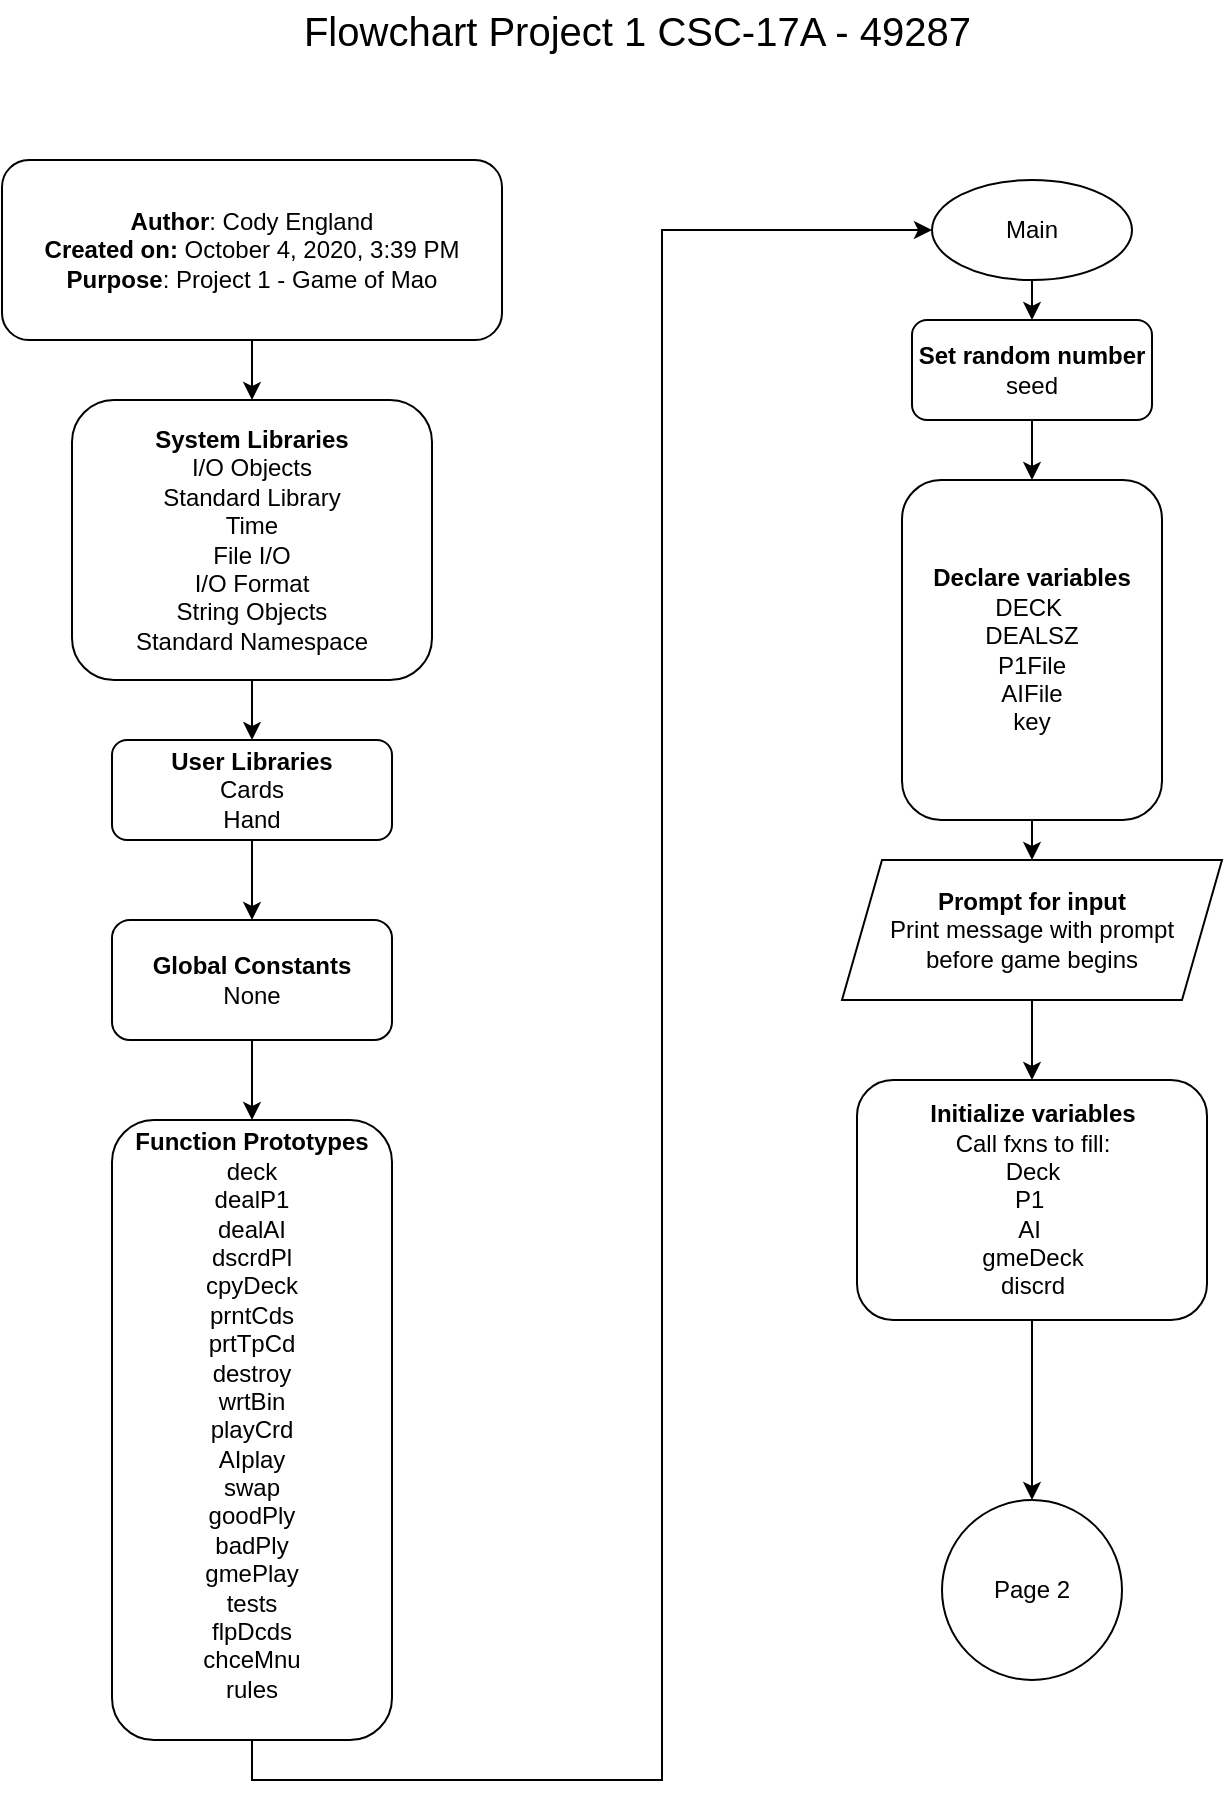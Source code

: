 <mxfile version="13.8.0" type="github" pages="5">
  <diagram id="ffbXZ4wnuJI3q2rgxXzF" name="Page-1">
    <mxGraphModel dx="678" dy="440" grid="1" gridSize="10" guides="1" tooltips="1" connect="1" arrows="1" fold="1" page="1" pageScale="1" pageWidth="850" pageHeight="1100" math="0" shadow="0">
      <root>
        <mxCell id="0" />
        <mxCell id="1" parent="0" />
        <mxCell id="56CXmzv046CkijngVkqz-1" style="edgeStyle=orthogonalEdgeStyle;rounded=0;orthogonalLoop=1;jettySize=auto;html=1;exitX=0.5;exitY=1;exitDx=0;exitDy=0;fontSize=20;" edge="1" parent="1" source="56CXmzv046CkijngVkqz-2" target="56CXmzv046CkijngVkqz-7">
          <mxGeometry relative="1" as="geometry" />
        </mxCell>
        <mxCell id="56CXmzv046CkijngVkqz-2" value="&lt;b&gt;System Libraries&lt;/b&gt;&lt;br&gt;I/O Objects&lt;br&gt;Standard Library&lt;br&gt;Time&lt;br&gt;File I/O&lt;br&gt;I/O Format&lt;br&gt;String Objects&lt;br&gt;Standard Namespace" style="rounded=1;whiteSpace=wrap;html=1;" vertex="1" parent="1">
          <mxGeometry x="110" y="200" width="180" height="140" as="geometry" />
        </mxCell>
        <mxCell id="56CXmzv046CkijngVkqz-3" style="edgeStyle=orthogonalEdgeStyle;rounded=0;orthogonalLoop=1;jettySize=auto;html=1;exitX=0.5;exitY=1;exitDx=0;exitDy=0;fontSize=20;" edge="1" parent="1" source="56CXmzv046CkijngVkqz-4" target="56CXmzv046CkijngVkqz-2">
          <mxGeometry relative="1" as="geometry" />
        </mxCell>
        <mxCell id="56CXmzv046CkijngVkqz-4" value="&lt;div&gt;&lt;b&gt;Author&lt;/b&gt;: Cody England&lt;/div&gt;&lt;div&gt;&lt;b&gt;Created on:&amp;nbsp;&lt;/b&gt;October 4, 2020, 3:39 PM&lt;/div&gt;&lt;div&gt;&lt;b&gt;Purpose&lt;/b&gt;: Project 1 - Game of Mao&lt;br&gt;&lt;/div&gt;" style="rounded=1;whiteSpace=wrap;html=1;align=center;" vertex="1" parent="1">
          <mxGeometry x="75" y="80" width="250" height="90" as="geometry" />
        </mxCell>
        <mxCell id="56CXmzv046CkijngVkqz-5" value="Flowchart Project 1 CSC-17A - 49287&lt;font style=&quot;font-size: 20px&quot;&gt;&amp;nbsp;&lt;/font&gt;" style="text;html=1;align=center;verticalAlign=middle;resizable=0;points=[];autosize=1;strokeWidth=1;fontSize=20;" vertex="1" parent="1">
          <mxGeometry x="220" width="350" height="30" as="geometry" />
        </mxCell>
        <mxCell id="56CXmzv046CkijngVkqz-6" style="edgeStyle=orthogonalEdgeStyle;rounded=0;orthogonalLoop=1;jettySize=auto;html=1;exitX=0.5;exitY=1;exitDx=0;exitDy=0;fontSize=20;" edge="1" parent="1" source="56CXmzv046CkijngVkqz-7" target="56CXmzv046CkijngVkqz-9">
          <mxGeometry relative="1" as="geometry" />
        </mxCell>
        <mxCell id="56CXmzv046CkijngVkqz-7" value="&lt;b&gt;User Libraries&lt;/b&gt;&lt;br&gt;Cards&lt;br&gt;Hand" style="rounded=1;whiteSpace=wrap;html=1;" vertex="1" parent="1">
          <mxGeometry x="130" y="370" width="140" height="50" as="geometry" />
        </mxCell>
        <mxCell id="56CXmzv046CkijngVkqz-8" style="edgeStyle=orthogonalEdgeStyle;rounded=0;orthogonalLoop=1;jettySize=auto;html=1;exitX=0.5;exitY=1;exitDx=0;exitDy=0;entryX=0.5;entryY=0;entryDx=0;entryDy=0;fontSize=20;" edge="1" parent="1" source="56CXmzv046CkijngVkqz-9" target="56CXmzv046CkijngVkqz-11">
          <mxGeometry relative="1" as="geometry" />
        </mxCell>
        <mxCell id="56CXmzv046CkijngVkqz-9" value="&lt;b&gt;Global Constants&lt;/b&gt;&lt;br&gt;None" style="rounded=1;whiteSpace=wrap;html=1;" vertex="1" parent="1">
          <mxGeometry x="130" y="460" width="140" height="60" as="geometry" />
        </mxCell>
        <mxCell id="56CXmzv046CkijngVkqz-10" style="edgeStyle=orthogonalEdgeStyle;rounded=0;orthogonalLoop=1;jettySize=auto;html=1;exitX=0.5;exitY=1;exitDx=0;exitDy=0;entryX=0;entryY=0.5;entryDx=0;entryDy=0;fontSize=12;" edge="1" parent="1" source="56CXmzv046CkijngVkqz-11" target="56CXmzv046CkijngVkqz-15">
          <mxGeometry relative="1" as="geometry" />
        </mxCell>
        <mxCell id="56CXmzv046CkijngVkqz-11" value="&lt;b&gt;Function Prototypes&lt;/b&gt;&lt;br&gt;&lt;div&gt;deck&lt;/div&gt;&lt;div&gt;&lt;span&gt;dealP1&lt;/span&gt;&lt;/div&gt;&lt;div&gt;&lt;span&gt;dealAI&lt;/span&gt;&lt;/div&gt;&lt;div&gt;dscrdPl&lt;/div&gt;&lt;div&gt;&lt;span&gt;cpyDeck&lt;/span&gt;&lt;/div&gt;&lt;div&gt;&lt;span&gt;prntCds&lt;br&gt;&lt;/span&gt;&lt;/div&gt;&lt;div&gt;&lt;span&gt;prtTpCd&lt;br&gt;&lt;/span&gt;&lt;/div&gt;&lt;div&gt;&lt;span&gt;destroy&lt;/span&gt;&lt;/div&gt;&lt;div&gt;wrtBin&lt;/div&gt;&lt;div&gt;playCrd&lt;/div&gt;&lt;div&gt;AIplay&lt;/div&gt;&lt;div&gt;swap&lt;/div&gt;&lt;div&gt;goodPly&lt;/div&gt;&lt;div&gt;badPly&lt;/div&gt;&lt;div&gt;gmePlay&lt;/div&gt;&lt;div&gt;tests&lt;/div&gt;&lt;div&gt;flpDcds&lt;/div&gt;&lt;div&gt;chceMnu&lt;/div&gt;&lt;div&gt;rules&lt;/div&gt;&lt;div&gt;&lt;br&gt;&lt;/div&gt;" style="rounded=1;whiteSpace=wrap;html=1;" vertex="1" parent="1">
          <mxGeometry x="130" y="560" width="140" height="310" as="geometry" />
        </mxCell>
        <mxCell id="56CXmzv046CkijngVkqz-12" style="edgeStyle=orthogonalEdgeStyle;rounded=0;orthogonalLoop=1;jettySize=auto;html=1;exitX=0.5;exitY=1;exitDx=0;exitDy=0;fontSize=20;" edge="1" parent="1" source="56CXmzv046CkijngVkqz-4" target="56CXmzv046CkijngVkqz-4">
          <mxGeometry relative="1" as="geometry" />
        </mxCell>
        <mxCell id="56CXmzv046CkijngVkqz-13" style="edgeStyle=orthogonalEdgeStyle;rounded=0;orthogonalLoop=1;jettySize=auto;html=1;exitX=0.5;exitY=1;exitDx=0;exitDy=0;fontSize=20;" edge="1" parent="1" source="56CXmzv046CkijngVkqz-4" target="56CXmzv046CkijngVkqz-4">
          <mxGeometry relative="1" as="geometry" />
        </mxCell>
        <mxCell id="56CXmzv046CkijngVkqz-14" style="edgeStyle=orthogonalEdgeStyle;rounded=0;orthogonalLoop=1;jettySize=auto;html=1;exitX=0.5;exitY=1;exitDx=0;exitDy=0;entryX=0.5;entryY=0;entryDx=0;entryDy=0;fontSize=12;" edge="1" parent="1" source="56CXmzv046CkijngVkqz-15" target="56CXmzv046CkijngVkqz-19">
          <mxGeometry relative="1" as="geometry" />
        </mxCell>
        <mxCell id="56CXmzv046CkijngVkqz-15" value="Main" style="ellipse;whiteSpace=wrap;html=1;strokeWidth=1;fontSize=12;" vertex="1" parent="1">
          <mxGeometry x="540" y="90" width="100" height="50" as="geometry" />
        </mxCell>
        <mxCell id="56CXmzv046CkijngVkqz-25" style="edgeStyle=orthogonalEdgeStyle;rounded=0;orthogonalLoop=1;jettySize=auto;html=1;exitX=0.5;exitY=1;exitDx=0;exitDy=0;entryX=0.5;entryY=0;entryDx=0;entryDy=0;" edge="1" parent="1" source="56CXmzv046CkijngVkqz-17" target="56CXmzv046CkijngVkqz-24">
          <mxGeometry relative="1" as="geometry" />
        </mxCell>
        <mxCell id="56CXmzv046CkijngVkqz-17" value="&lt;b&gt;Declare variables&lt;/b&gt;&lt;br&gt;DECK&amp;nbsp;&lt;br&gt;DEALSZ&lt;br&gt;P1File&lt;br&gt;AIFile&lt;br&gt;key" style="rounded=1;whiteSpace=wrap;html=1;strokeWidth=1;fontSize=12;" vertex="1" parent="1">
          <mxGeometry x="525" y="240" width="130" height="170" as="geometry" />
        </mxCell>
        <mxCell id="56CXmzv046CkijngVkqz-18" style="edgeStyle=orthogonalEdgeStyle;rounded=0;orthogonalLoop=1;jettySize=auto;html=1;exitX=0.5;exitY=1;exitDx=0;exitDy=0;fontSize=12;" edge="1" parent="1" source="56CXmzv046CkijngVkqz-19" target="56CXmzv046CkijngVkqz-17">
          <mxGeometry relative="1" as="geometry" />
        </mxCell>
        <mxCell id="56CXmzv046CkijngVkqz-19" value="&lt;b&gt;Set random number&lt;/b&gt; seed" style="rounded=1;whiteSpace=wrap;html=1;strokeWidth=1;fontSize=12;" vertex="1" parent="1">
          <mxGeometry x="530" y="160" width="120" height="50" as="geometry" />
        </mxCell>
        <mxCell id="56CXmzv046CkijngVkqz-20" style="edgeStyle=orthogonalEdgeStyle;rounded=0;orthogonalLoop=1;jettySize=auto;html=1;exitX=0.5;exitY=1;exitDx=0;exitDy=0;fontSize=12;" edge="1" parent="1" source="56CXmzv046CkijngVkqz-21" target="56CXmzv046CkijngVkqz-22">
          <mxGeometry relative="1" as="geometry" />
        </mxCell>
        <mxCell id="56CXmzv046CkijngVkqz-21" value="&lt;b&gt;Initialize variables&lt;/b&gt;&lt;br&gt;Call fxns to fill:&lt;br&gt;Deck&lt;br&gt;P1&amp;nbsp;&lt;br&gt;AI&amp;nbsp;&lt;br&gt;gmeDeck&lt;br&gt;discrd" style="rounded=1;whiteSpace=wrap;html=1;strokeWidth=1;fontSize=12;" vertex="1" parent="1">
          <mxGeometry x="502.5" y="540" width="175" height="120" as="geometry" />
        </mxCell>
        <mxCell id="56CXmzv046CkijngVkqz-22" value="Page 2" style="ellipse;whiteSpace=wrap;html=1;aspect=fixed;strokeWidth=1;fontSize=12;" vertex="1" parent="1">
          <mxGeometry x="545" y="750" width="90" height="90" as="geometry" />
        </mxCell>
        <mxCell id="56CXmzv046CkijngVkqz-23" style="edgeStyle=orthogonalEdgeStyle;rounded=0;orthogonalLoop=1;jettySize=auto;html=1;exitX=0.5;exitY=1;exitDx=0;exitDy=0;fontSize=12;" edge="1" parent="1" source="56CXmzv046CkijngVkqz-21" target="56CXmzv046CkijngVkqz-21">
          <mxGeometry relative="1" as="geometry" />
        </mxCell>
        <mxCell id="56CXmzv046CkijngVkqz-26" style="edgeStyle=orthogonalEdgeStyle;rounded=0;orthogonalLoop=1;jettySize=auto;html=1;exitX=0.5;exitY=1;exitDx=0;exitDy=0;" edge="1" parent="1" source="56CXmzv046CkijngVkqz-24" target="56CXmzv046CkijngVkqz-21">
          <mxGeometry relative="1" as="geometry" />
        </mxCell>
        <mxCell id="56CXmzv046CkijngVkqz-24" value="&lt;b&gt;Prompt for input&lt;br&gt;&lt;/b&gt;Print message with prompt&lt;br&gt;before game begins" style="shape=parallelogram;perimeter=parallelogramPerimeter;whiteSpace=wrap;html=1;fixedSize=1;" vertex="1" parent="1">
          <mxGeometry x="495" y="430" width="190" height="70" as="geometry" />
        </mxCell>
      </root>
    </mxGraphModel>
  </diagram>
  <diagram id="4Ow12UhJANoEfWWdzjD6" name="Page-2">
    <mxGraphModel dx="678" dy="440" grid="1" gridSize="10" guides="1" tooltips="1" connect="1" arrows="1" fold="1" page="1" pageScale="1" pageWidth="850" pageHeight="1100" math="0" shadow="0">
      <root>
        <mxCell id="SWj5SfuXXfWe2xICKW8K-0" />
        <mxCell id="SWj5SfuXXfWe2xICKW8K-1" parent="SWj5SfuXXfWe2xICKW8K-0" />
        <mxCell id="5_GoOAFpWCA7jNcyYkHD-0" value="Page 2" style="ellipse;whiteSpace=wrap;html=1;aspect=fixed;" vertex="1" parent="SWj5SfuXXfWe2xICKW8K-1">
          <mxGeometry x="80" y="50" width="80" height="80" as="geometry" />
        </mxCell>
        <mxCell id="5_GoOAFpWCA7jNcyYkHD-1" value="" style="shape=process;whiteSpace=wrap;html=1;backgroundOutline=1;" vertex="1" parent="SWj5SfuXXfWe2xICKW8K-1">
          <mxGeometry x="170" y="150" width="120" height="60" as="geometry" />
        </mxCell>
        <mxCell id="5_GoOAFpWCA7jNcyYkHD-2" value="" style="shape=process;whiteSpace=wrap;html=1;backgroundOutline=1;" vertex="1" parent="SWj5SfuXXfWe2xICKW8K-1">
          <mxGeometry x="120" y="210" width="120" height="60" as="geometry" />
        </mxCell>
        <mxCell id="5_GoOAFpWCA7jNcyYkHD-3" value="" style="shape=process;whiteSpace=wrap;html=1;backgroundOutline=1;" vertex="1" parent="SWj5SfuXXfWe2xICKW8K-1">
          <mxGeometry x="110" y="270" width="120" height="60" as="geometry" />
        </mxCell>
        <mxCell id="5_GoOAFpWCA7jNcyYkHD-4" value="" style="shape=process;whiteSpace=wrap;html=1;backgroundOutline=1;" vertex="1" parent="SWj5SfuXXfWe2xICKW8K-1">
          <mxGeometry x="290" y="200" width="120" height="60" as="geometry" />
        </mxCell>
      </root>
    </mxGraphModel>
  </diagram>
  <diagram id="corbkfHMB5cH2h39fPPn" name="Page-3">
    <mxGraphModel dx="2616" dy="1760" grid="1" gridSize="10" guides="1" tooltips="1" connect="1" arrows="1" fold="1" page="1" pageScale="1" pageWidth="850" pageHeight="1100" math="0" shadow="0">
      <root>
        <mxCell id="y3l_dK73NYdw0EHSkVdm-0" />
        <mxCell id="y3l_dK73NYdw0EHSkVdm-1" parent="y3l_dK73NYdw0EHSkVdm-0" />
        <mxCell id="blMUtxKMp3MNSb4-f6WL-32" style="edgeStyle=orthogonalEdgeStyle;rounded=0;orthogonalLoop=1;jettySize=auto;html=1;exitX=0.5;exitY=1;exitDx=0;exitDy=0;" edge="1" parent="y3l_dK73NYdw0EHSkVdm-1" source="y3l_dK73NYdw0EHSkVdm-2" target="blMUtxKMp3MNSb4-f6WL-4">
          <mxGeometry relative="1" as="geometry" />
        </mxCell>
        <mxCell id="y3l_dK73NYdw0EHSkVdm-2" value="gmePlay" style="ellipse;whiteSpace=wrap;html=1;" vertex="1" parent="y3l_dK73NYdw0EHSkVdm-1">
          <mxGeometry x="80" y="60" width="100" height="60" as="geometry" />
        </mxCell>
        <mxCell id="blMUtxKMp3MNSb4-f6WL-2" value="Do While Loop for gmePlay Function" style="text;html=1;align=center;verticalAlign=middle;resizable=0;points=[];autosize=1;fontSize=20;" vertex="1" parent="y3l_dK73NYdw0EHSkVdm-1">
          <mxGeometry x="255" y="30" width="340" height="30" as="geometry" />
        </mxCell>
        <mxCell id="blMUtxKMp3MNSb4-f6WL-4" value="&lt;b style=&quot;font-size: 12px&quot;&gt;Declare Variables Outside Loop&lt;/b&gt;&lt;br style=&quot;font-size: 12px&quot;&gt;turn&lt;br&gt;testVal" style="rounded=1;whiteSpace=wrap;html=1;strokeWidth=1;fontSize=12;align=center;" vertex="1" parent="y3l_dK73NYdw0EHSkVdm-1">
          <mxGeometry x="85" y="140" width="90" height="90" as="geometry" />
        </mxCell>
        <mxCell id="blMUtxKMp3MNSb4-f6WL-5" style="edgeStyle=orthogonalEdgeStyle;rounded=0;orthogonalLoop=1;jettySize=auto;html=1;exitX=0.5;exitY=1;exitDx=0;exitDy=0;fontSize=12;" edge="1" parent="y3l_dK73NYdw0EHSkVdm-1">
          <mxGeometry relative="1" as="geometry">
            <mxPoint x="130" y="420" as="sourcePoint" />
            <mxPoint x="130" y="450" as="targetPoint" />
          </mxGeometry>
        </mxCell>
        <mxCell id="blMUtxKMp3MNSb4-f6WL-7" value="do-while loop" style="text;html=1;align=center;verticalAlign=middle;resizable=0;points=[];autosize=1;fontSize=12;" vertex="1" parent="y3l_dK73NYdw0EHSkVdm-1">
          <mxGeometry x="175" y="310" width="90" height="20" as="geometry" />
        </mxCell>
        <mxCell id="blMUtxKMp3MNSb4-f6WL-25" style="edgeStyle=orthogonalEdgeStyle;rounded=0;orthogonalLoop=1;jettySize=auto;html=1;exitX=1;exitY=0.5;exitDx=0;exitDy=0;fontSize=12;entryX=0.5;entryY=0;entryDx=0;entryDy=0;" edge="1" parent="y3l_dK73NYdw0EHSkVdm-1" source="blMUtxKMp3MNSb4-f6WL-27" target="blMUtxKMp3MNSb4-f6WL-35">
          <mxGeometry relative="1" as="geometry">
            <mxPoint x="130" y="350" as="targetPoint" />
          </mxGeometry>
        </mxCell>
        <mxCell id="blMUtxKMp3MNSb4-f6WL-26" style="edgeStyle=orthogonalEdgeStyle;rounded=0;orthogonalLoop=1;jettySize=auto;html=1;exitX=0.5;exitY=1;exitDx=0;exitDy=0;entryX=0.5;entryY=0;entryDx=0;entryDy=0;fontSize=12;" edge="1" parent="y3l_dK73NYdw0EHSkVdm-1" source="blMUtxKMp3MNSb4-f6WL-27">
          <mxGeometry relative="1" as="geometry">
            <mxPoint x="670" y="622.5" as="targetPoint" />
          </mxGeometry>
        </mxCell>
        <mxCell id="blMUtxKMp3MNSb4-f6WL-27" value="Both hands &lt;br&gt;still have cards" style="rhombus;whiteSpace=wrap;html=1;strokeWidth=1;fontSize=12;align=center;" vertex="1" parent="y3l_dK73NYdw0EHSkVdm-1">
          <mxGeometry x="610" y="470" width="120" height="120" as="geometry" />
        </mxCell>
        <mxCell id="blMUtxKMp3MNSb4-f6WL-28" value="True" style="text;html=1;align=center;verticalAlign=middle;resizable=0;points=[];autosize=1;fontSize=12;" vertex="1" parent="y3l_dK73NYdw0EHSkVdm-1">
          <mxGeometry x="750" y="470" width="40" height="20" as="geometry" />
        </mxCell>
        <mxCell id="blMUtxKMp3MNSb4-f6WL-30" value="False" style="text;html=1;align=center;verticalAlign=middle;resizable=0;points=[];autosize=1;fontSize=12;" vertex="1" parent="y3l_dK73NYdw0EHSkVdm-1">
          <mxGeometry x="665" y="590" width="50" height="20" as="geometry" />
        </mxCell>
        <mxCell id="blMUtxKMp3MNSb4-f6WL-34" style="edgeStyle=orthogonalEdgeStyle;rounded=0;orthogonalLoop=1;jettySize=auto;html=1;exitX=0.5;exitY=1;exitDx=0;exitDy=0;" edge="1" parent="y3l_dK73NYdw0EHSkVdm-1" source="blMUtxKMp3MNSb4-f6WL-33" target="blMUtxKMp3MNSb4-f6WL-35">
          <mxGeometry relative="1" as="geometry">
            <mxPoint x="130" y="350" as="targetPoint" />
          </mxGeometry>
        </mxCell>
        <mxCell id="blMUtxKMp3MNSb4-f6WL-33" value="&lt;b&gt;Print Initial Hand&lt;br&gt;&lt;/b&gt;prntCds" style="shape=process;whiteSpace=wrap;html=1;backgroundOutline=1;" vertex="1" parent="y3l_dK73NYdw0EHSkVdm-1">
          <mxGeometry x="70" y="250" width="120" height="50" as="geometry" />
        </mxCell>
        <mxCell id="blMUtxKMp3MNSb4-f6WL-35" value="&lt;b&gt;Player 1&#39;s turn&lt;/b&gt;&lt;br&gt;testVal = playCrd" style="shape=process;whiteSpace=wrap;html=1;backgroundOutline=1;" vertex="1" parent="y3l_dK73NYdw0EHSkVdm-1">
          <mxGeometry x="70" y="360" width="120" height="60" as="geometry" />
        </mxCell>
        <mxCell id="blMUtxKMp3MNSb4-f6WL-40" style="edgeStyle=orthogonalEdgeStyle;rounded=0;orthogonalLoop=1;jettySize=auto;html=1;exitX=0.5;exitY=1;exitDx=0;exitDy=0;entryX=0.5;entryY=0;entryDx=0;entryDy=0;" edge="1" parent="y3l_dK73NYdw0EHSkVdm-1" source="blMUtxKMp3MNSb4-f6WL-36" target="blMUtxKMp3MNSb4-f6WL-38">
          <mxGeometry relative="1" as="geometry" />
        </mxCell>
        <mxCell id="blMUtxKMp3MNSb4-f6WL-36" value="&lt;b&gt;Test Card Played&lt;/b&gt;&lt;br&gt;tests" style="shape=process;whiteSpace=wrap;html=1;backgroundOutline=1;" vertex="1" parent="y3l_dK73NYdw0EHSkVdm-1">
          <mxGeometry x="70" y="450" width="120" height="60" as="geometry" />
        </mxCell>
        <mxCell id="blMUtxKMp3MNSb4-f6WL-43" style="edgeStyle=orthogonalEdgeStyle;rounded=0;orthogonalLoop=1;jettySize=auto;html=1;exitX=0.5;exitY=1;exitDx=0;exitDy=0;" edge="1" parent="y3l_dK73NYdw0EHSkVdm-1" source="blMUtxKMp3MNSb4-f6WL-38" target="blMUtxKMp3MNSb4-f6WL-39">
          <mxGeometry relative="1" as="geometry" />
        </mxCell>
        <mxCell id="blMUtxKMp3MNSb4-f6WL-38" value="&lt;b&gt;AI&#39;s turn&lt;/b&gt;&lt;br&gt;testVal = playCrd" style="shape=process;whiteSpace=wrap;html=1;backgroundOutline=1;" vertex="1" parent="y3l_dK73NYdw0EHSkVdm-1">
          <mxGeometry x="70" y="550" width="120" height="60" as="geometry" />
        </mxCell>
        <mxCell id="blMUtxKMp3MNSb4-f6WL-44" style="edgeStyle=orthogonalEdgeStyle;rounded=0;orthogonalLoop=1;jettySize=auto;html=1;exitX=0.5;exitY=1;exitDx=0;exitDy=0;entryX=0.5;entryY=0;entryDx=0;entryDy=0;" edge="1" parent="y3l_dK73NYdw0EHSkVdm-1" source="blMUtxKMp3MNSb4-f6WL-39" target="blMUtxKMp3MNSb4-f6WL-42">
          <mxGeometry relative="1" as="geometry" />
        </mxCell>
        <mxCell id="blMUtxKMp3MNSb4-f6WL-39" value="&lt;b&gt;Test Card Played&lt;/b&gt;&lt;br&gt;tests" style="shape=process;whiteSpace=wrap;html=1;backgroundOutline=1;" vertex="1" parent="y3l_dK73NYdw0EHSkVdm-1">
          <mxGeometry x="70" y="642.5" width="120" height="60" as="geometry" />
        </mxCell>
        <mxCell id="blMUtxKMp3MNSb4-f6WL-45" style="edgeStyle=orthogonalEdgeStyle;rounded=0;orthogonalLoop=1;jettySize=auto;html=1;exitX=0.5;exitY=1;exitDx=0;exitDy=0;" edge="1" parent="y3l_dK73NYdw0EHSkVdm-1" source="blMUtxKMp3MNSb4-f6WL-42" target="blMUtxKMp3MNSb4-f6WL-27">
          <mxGeometry relative="1" as="geometry" />
        </mxCell>
        <mxCell id="blMUtxKMp3MNSb4-f6WL-42" value="&lt;b&gt;Print Hand After Turn&lt;/b&gt;&lt;br&gt;prntCds" style="shape=process;whiteSpace=wrap;html=1;backgroundOutline=1;" vertex="1" parent="y3l_dK73NYdw0EHSkVdm-1">
          <mxGeometry x="330" y="550" width="120" height="60" as="geometry" />
        </mxCell>
        <mxCell id="blMUtxKMp3MNSb4-f6WL-51" style="edgeStyle=orthogonalEdgeStyle;rounded=0;orthogonalLoop=1;jettySize=auto;html=1;exitX=0.5;exitY=1;exitDx=0;exitDy=0;" edge="1" parent="y3l_dK73NYdw0EHSkVdm-1" source="blMUtxKMp3MNSb4-f6WL-47" target="blMUtxKMp3MNSb4-f6WL-48">
          <mxGeometry relative="1" as="geometry" />
        </mxCell>
        <mxCell id="blMUtxKMp3MNSb4-f6WL-47" value="&lt;b&gt;Destroy&lt;/b&gt;&lt;br&gt;P1" style="shape=process;whiteSpace=wrap;html=1;backgroundOutline=1;" vertex="1" parent="y3l_dK73NYdw0EHSkVdm-1">
          <mxGeometry x="610" y="620" width="120" height="60" as="geometry" />
        </mxCell>
        <mxCell id="blMUtxKMp3MNSb4-f6WL-52" style="edgeStyle=orthogonalEdgeStyle;rounded=0;orthogonalLoop=1;jettySize=auto;html=1;exitX=0.5;exitY=1;exitDx=0;exitDy=0;" edge="1" parent="y3l_dK73NYdw0EHSkVdm-1" source="blMUtxKMp3MNSb4-f6WL-48" target="blMUtxKMp3MNSb4-f6WL-49">
          <mxGeometry relative="1" as="geometry" />
        </mxCell>
        <mxCell id="blMUtxKMp3MNSb4-f6WL-48" value="&lt;b&gt;Destroy&lt;/b&gt;&lt;br&gt;AI" style="shape=process;whiteSpace=wrap;html=1;backgroundOutline=1;" vertex="1" parent="y3l_dK73NYdw0EHSkVdm-1">
          <mxGeometry x="610" y="700" width="120" height="60" as="geometry" />
        </mxCell>
        <mxCell id="blMUtxKMp3MNSb4-f6WL-53" style="edgeStyle=orthogonalEdgeStyle;rounded=0;orthogonalLoop=1;jettySize=auto;html=1;exitX=0.5;exitY=1;exitDx=0;exitDy=0;entryX=0.5;entryY=0;entryDx=0;entryDy=0;" edge="1" parent="y3l_dK73NYdw0EHSkVdm-1" source="blMUtxKMp3MNSb4-f6WL-49" target="blMUtxKMp3MNSb4-f6WL-50">
          <mxGeometry relative="1" as="geometry" />
        </mxCell>
        <mxCell id="blMUtxKMp3MNSb4-f6WL-49" value="&lt;b&gt;Destroy&lt;br&gt;&lt;/b&gt;discrd" style="shape=process;whiteSpace=wrap;html=1;backgroundOutline=1;" vertex="1" parent="y3l_dK73NYdw0EHSkVdm-1">
          <mxGeometry x="610" y="780" width="120" height="60" as="geometry" />
        </mxCell>
        <mxCell id="blMUtxKMp3MNSb4-f6WL-55" style="edgeStyle=orthogonalEdgeStyle;rounded=0;orthogonalLoop=1;jettySize=auto;html=1;exitX=0.5;exitY=1;exitDx=0;exitDy=0;" edge="1" parent="y3l_dK73NYdw0EHSkVdm-1" source="blMUtxKMp3MNSb4-f6WL-50" target="blMUtxKMp3MNSb4-f6WL-54">
          <mxGeometry relative="1" as="geometry" />
        </mxCell>
        <mxCell id="blMUtxKMp3MNSb4-f6WL-50" value="&lt;b&gt;Destroy&lt;/b&gt;&lt;br&gt;gmeDeck" style="shape=process;whiteSpace=wrap;html=1;backgroundOutline=1;" vertex="1" parent="y3l_dK73NYdw0EHSkVdm-1">
          <mxGeometry x="610" y="860" width="120" height="60" as="geometry" />
        </mxCell>
        <mxCell id="blMUtxKMp3MNSb4-f6WL-54" value="Exit Program" style="ellipse;whiteSpace=wrap;html=1;" vertex="1" parent="y3l_dK73NYdw0EHSkVdm-1">
          <mxGeometry x="610" y="960" width="120" height="80" as="geometry" />
        </mxCell>
      </root>
    </mxGraphModel>
  </diagram>
  <diagram id="qAz4bpawmX3SWz2kIzzS" name="Page-4">
    <mxGraphModel dx="1308" dy="880" grid="1" gridSize="10" guides="1" tooltips="1" connect="1" arrows="1" fold="1" page="1" pageScale="1" pageWidth="850" pageHeight="1100" math="0" shadow="0">
      <root>
        <mxCell id="MlNKz8COm_eAfVaqQwXP-0" />
        <mxCell id="MlNKz8COm_eAfVaqQwXP-1" parent="MlNKz8COm_eAfVaqQwXP-0" />
        <mxCell id="MlNKz8COm_eAfVaqQwXP-2" value="playCrd Fxn" style="text;html=1;align=center;verticalAlign=middle;resizable=0;points=[];autosize=1;fontSize=22;" vertex="1" parent="MlNKz8COm_eAfVaqQwXP-1">
          <mxGeometry x="360" y="25" width="130" height="30" as="geometry" />
        </mxCell>
        <mxCell id="hQW2NRu6etcSaCDCZdZi-29" style="edgeStyle=orthogonalEdgeStyle;rounded=0;orthogonalLoop=1;jettySize=auto;html=1;exitX=0.5;exitY=1;exitDx=0;exitDy=0;fontSize=22;" edge="1" parent="MlNKz8COm_eAfVaqQwXP-1" source="MlNKz8COm_eAfVaqQwXP-4" target="hQW2NRu6etcSaCDCZdZi-1">
          <mxGeometry relative="1" as="geometry" />
        </mxCell>
        <mxCell id="MlNKz8COm_eAfVaqQwXP-4" value="playCrd" style="ellipse;whiteSpace=wrap;html=1;fontSize=22;" vertex="1" parent="MlNKz8COm_eAfVaqQwXP-1">
          <mxGeometry x="91.25" y="80" width="110" height="60" as="geometry" />
        </mxCell>
        <mxCell id="hQW2NRu6etcSaCDCZdZi-31" style="edgeStyle=orthogonalEdgeStyle;rounded=0;orthogonalLoop=1;jettySize=auto;html=1;exitX=0.5;exitY=1;exitDx=0;exitDy=0;fontSize=22;entryX=0.5;entryY=0;entryDx=0;entryDy=0;" edge="1" parent="MlNKz8COm_eAfVaqQwXP-1" source="hQW2NRu6etcSaCDCZdZi-1" target="hQW2NRu6etcSaCDCZdZi-32">
          <mxGeometry relative="1" as="geometry">
            <mxPoint x="150" y="400" as="targetPoint" />
          </mxGeometry>
        </mxCell>
        <mxCell id="hQW2NRu6etcSaCDCZdZi-1" value="&lt;b style=&quot;font-size: 12px&quot;&gt;Declare Variables Outside Loop&lt;/b&gt;&lt;br style=&quot;font-size: 12px&quot;&gt;play&lt;br&gt;valid&lt;br&gt;posn&lt;br&gt;goodCrd" style="rounded=1;whiteSpace=wrap;html=1;strokeWidth=1;fontSize=12;align=center;" vertex="1" parent="MlNKz8COm_eAfVaqQwXP-1">
          <mxGeometry x="101.25" y="190" width="90" height="120" as="geometry" />
        </mxCell>
        <mxCell id="hQW2NRu6etcSaCDCZdZi-3" value="do-while loop" style="text;html=1;align=center;verticalAlign=middle;resizable=0;points=[];autosize=1;fontSize=12;" vertex="1" parent="MlNKz8COm_eAfVaqQwXP-1">
          <mxGeometry x="195" y="340" width="90" height="20" as="geometry" />
        </mxCell>
        <mxCell id="hQW2NRu6etcSaCDCZdZi-90" style="edgeStyle=orthogonalEdgeStyle;rounded=0;orthogonalLoop=1;jettySize=auto;html=1;exitX=0.5;exitY=1;exitDx=0;exitDy=0;fontSize=12;" edge="1" parent="MlNKz8COm_eAfVaqQwXP-1" source="hQW2NRu6etcSaCDCZdZi-21" target="hQW2NRu6etcSaCDCZdZi-89">
          <mxGeometry relative="1" as="geometry" />
        </mxCell>
        <mxCell id="hQW2NRu6etcSaCDCZdZi-21" value="&lt;b&gt;Check Play Against Rules&lt;/b&gt;&lt;br&gt;goodCrd = rules" style="shape=process;whiteSpace=wrap;html=1;backgroundOutline=1;" vertex="1" parent="MlNKz8COm_eAfVaqQwXP-1">
          <mxGeometry x="620" y="290" width="140" height="90" as="geometry" />
        </mxCell>
        <mxCell id="hQW2NRu6etcSaCDCZdZi-99" style="edgeStyle=orthogonalEdgeStyle;rounded=0;orthogonalLoop=1;jettySize=auto;html=1;exitX=0.5;exitY=1;exitDx=0;exitDy=0;fontSize=12;entryX=0.5;entryY=0;entryDx=0;entryDy=0;" edge="1" parent="MlNKz8COm_eAfVaqQwXP-1" source="hQW2NRu6etcSaCDCZdZi-23" target="hQW2NRu6etcSaCDCZdZi-27">
          <mxGeometry relative="1" as="geometry">
            <mxPoint x="690.286" y="900" as="targetPoint" />
          </mxGeometry>
        </mxCell>
        <mxCell id="hQW2NRu6etcSaCDCZdZi-23" value="&lt;b&gt;goodPly&lt;/b&gt;" style="shape=process;whiteSpace=wrap;html=1;backgroundOutline=1;" vertex="1" parent="MlNKz8COm_eAfVaqQwXP-1">
          <mxGeometry x="630" y="560" width="120" height="60" as="geometry" />
        </mxCell>
        <mxCell id="hQW2NRu6etcSaCDCZdZi-98" style="edgeStyle=orthogonalEdgeStyle;rounded=0;orthogonalLoop=1;jettySize=auto;html=1;exitX=0.5;exitY=1;exitDx=0;exitDy=0;entryX=0.5;entryY=0;entryDx=0;entryDy=0;fontSize=12;" edge="1" parent="MlNKz8COm_eAfVaqQwXP-1" source="hQW2NRu6etcSaCDCZdZi-25" target="hQW2NRu6etcSaCDCZdZi-27">
          <mxGeometry relative="1" as="geometry" />
        </mxCell>
        <mxCell id="hQW2NRu6etcSaCDCZdZi-25" value="&lt;b&gt;badPly&lt;/b&gt;" style="shape=process;whiteSpace=wrap;html=1;backgroundOutline=1;" vertex="1" parent="MlNKz8COm_eAfVaqQwXP-1">
          <mxGeometry x="710" y="635" width="120" height="60" as="geometry" />
        </mxCell>
        <mxCell id="hQW2NRu6etcSaCDCZdZi-101" style="edgeStyle=orthogonalEdgeStyle;rounded=0;orthogonalLoop=1;jettySize=auto;html=1;exitX=0.5;exitY=1;exitDx=0;exitDy=0;entryX=0.5;entryY=0;entryDx=0;entryDy=0;fontSize=12;" edge="1" parent="MlNKz8COm_eAfVaqQwXP-1" source="hQW2NRu6etcSaCDCZdZi-27" target="hQW2NRu6etcSaCDCZdZi-100">
          <mxGeometry relative="1" as="geometry" />
        </mxCell>
        <mxCell id="hQW2NRu6etcSaCDCZdZi-27" value="&lt;b&gt;Write New Hand to File&lt;/b&gt;&lt;br&gt;wrtBin" style="shape=process;whiteSpace=wrap;html=1;backgroundOutline=1;" vertex="1" parent="MlNKz8COm_eAfVaqQwXP-1">
          <mxGeometry x="620" y="730" width="140" height="70" as="geometry" />
        </mxCell>
        <mxCell id="hQW2NRu6etcSaCDCZdZi-28" value="&lt;b&gt;Exit&lt;br&gt;&lt;/b&gt;Return 0" style="ellipse;whiteSpace=wrap;html=1;" vertex="1" parent="MlNKz8COm_eAfVaqQwXP-1">
          <mxGeometry x="590" y="970" width="120" height="80" as="geometry" />
        </mxCell>
        <mxCell id="hQW2NRu6etcSaCDCZdZi-62" style="edgeStyle=orthogonalEdgeStyle;rounded=0;orthogonalLoop=1;jettySize=auto;html=1;exitX=0.5;exitY=1;exitDx=0;exitDy=0;fontSize=22;" edge="1" parent="MlNKz8COm_eAfVaqQwXP-1" source="hQW2NRu6etcSaCDCZdZi-32" target="hQW2NRu6etcSaCDCZdZi-34">
          <mxGeometry relative="1" as="geometry" />
        </mxCell>
        <mxCell id="hQW2NRu6etcSaCDCZdZi-32" value="&lt;font style=&quot;font-size: 12px&quot;&gt;Ask user for card to play&lt;/font&gt;" style="shape=parallelogram;perimeter=parallelogramPerimeter;whiteSpace=wrap;html=1;fixedSize=1;fontSize=22;" vertex="1" parent="MlNKz8COm_eAfVaqQwXP-1">
          <mxGeometry x="53.75" y="380" width="185" height="60" as="geometry" />
        </mxCell>
        <mxCell id="hQW2NRu6etcSaCDCZdZi-33" style="edgeStyle=orthogonalEdgeStyle;rounded=0;orthogonalLoop=1;jettySize=auto;html=1;exitX=0.5;exitY=1;exitDx=0;exitDy=0;fontSize=20;" edge="1" parent="MlNKz8COm_eAfVaqQwXP-1" source="hQW2NRu6etcSaCDCZdZi-34" target="hQW2NRu6etcSaCDCZdZi-37">
          <mxGeometry relative="1" as="geometry" />
        </mxCell>
        <mxCell id="hQW2NRu6etcSaCDCZdZi-34" value="&lt;font style=&quot;font-size: 12px&quot;&gt;&lt;b&gt;Declare and Initialize in For Loop&lt;/b&gt;&lt;br&gt;i=2&lt;br&gt;&lt;/font&gt;" style="rounded=1;whiteSpace=wrap;html=1;strokeWidth=1;fontSize=20;align=center;" vertex="1" parent="MlNKz8COm_eAfVaqQwXP-1">
          <mxGeometry x="71.25" y="480" width="150" height="70" as="geometry" />
        </mxCell>
        <mxCell id="hQW2NRu6etcSaCDCZdZi-65" style="edgeStyle=orthogonalEdgeStyle;rounded=0;orthogonalLoop=1;jettySize=auto;html=1;exitX=1;exitY=0.5;exitDx=0;exitDy=0;entryX=0.5;entryY=0;entryDx=0;entryDy=0;fontSize=12;" edge="1" parent="MlNKz8COm_eAfVaqQwXP-1" source="hQW2NRu6etcSaCDCZdZi-37" target="hQW2NRu6etcSaCDCZdZi-64">
          <mxGeometry relative="1" as="geometry" />
        </mxCell>
        <mxCell id="hQW2NRu6etcSaCDCZdZi-77" style="edgeStyle=orthogonalEdgeStyle;rounded=0;orthogonalLoop=1;jettySize=auto;html=1;exitX=0.5;exitY=1;exitDx=0;exitDy=0;entryX=0;entryY=0.5;entryDx=0;entryDy=0;fontSize=12;" edge="1" parent="MlNKz8COm_eAfVaqQwXP-1" source="hQW2NRu6etcSaCDCZdZi-37" target="hQW2NRu6etcSaCDCZdZi-75">
          <mxGeometry relative="1" as="geometry">
            <Array as="points">
              <mxPoint x="60" y="700" />
              <mxPoint x="60" y="950" />
            </Array>
          </mxGeometry>
        </mxCell>
        <mxCell id="hQW2NRu6etcSaCDCZdZi-37" value="&lt;font style=&quot;font-size: 12px;&quot;&gt;i &amp;lt; hand-&amp;gt;hand-&amp;gt;hdSz&lt;/font&gt;" style="rhombus;whiteSpace=wrap;html=1;strokeWidth=1;fontSize=12;align=center;" vertex="1" parent="MlNKz8COm_eAfVaqQwXP-1">
          <mxGeometry x="75.78" y="595" width="140.94" height="105" as="geometry" />
        </mxCell>
        <mxCell id="hQW2NRu6etcSaCDCZdZi-38" value="&lt;span style=&quot;font-size: 12px&quot;&gt;True&lt;/span&gt;" style="text;html=1;align=center;verticalAlign=middle;resizable=0;points=[];autosize=1;fontSize=20;" vertex="1" parent="MlNKz8COm_eAfVaqQwXP-1">
          <mxGeometry x="181.25" y="590" width="40" height="30" as="geometry" />
        </mxCell>
        <mxCell id="hQW2NRu6etcSaCDCZdZi-39" value="&lt;font style=&quot;font-size: 12px&quot;&gt;False&lt;/font&gt;" style="text;html=1;align=center;verticalAlign=middle;resizable=0;points=[];autosize=1;fontSize=20;" vertex="1" parent="MlNKz8COm_eAfVaqQwXP-1">
          <mxGeometry x="81.25" y="695" width="50" height="30" as="geometry" />
        </mxCell>
        <mxCell id="hQW2NRu6etcSaCDCZdZi-67" style="edgeStyle=orthogonalEdgeStyle;rounded=0;orthogonalLoop=1;jettySize=auto;html=1;fontSize=12;entryX=1;entryY=0.5;entryDx=0;entryDy=0;" edge="1" parent="MlNKz8COm_eAfVaqQwXP-1" source="hQW2NRu6etcSaCDCZdZi-43" target="hQW2NRu6etcSaCDCZdZi-45">
          <mxGeometry relative="1" as="geometry">
            <mxPoint x="500" y="610" as="targetPoint" />
            <Array as="points">
              <mxPoint x="480" y="800" />
              <mxPoint x="480" y="525" />
            </Array>
          </mxGeometry>
        </mxCell>
        <mxCell id="hQW2NRu6etcSaCDCZdZi-43" value="&lt;font style=&quot;font-size: 12px&quot;&gt;&lt;b&gt;valid = false&lt;/b&gt;&lt;br&gt;&lt;/font&gt;" style="rounded=1;whiteSpace=wrap;html=1;strokeWidth=1;fontSize=20;align=center;" vertex="1" parent="MlNKz8COm_eAfVaqQwXP-1">
          <mxGeometry x="259.06" y="770" width="160" height="60" as="geometry" />
        </mxCell>
        <mxCell id="hQW2NRu6etcSaCDCZdZi-44" style="edgeStyle=orthogonalEdgeStyle;rounded=0;orthogonalLoop=1;jettySize=auto;html=1;exitX=0;exitY=0.5;exitDx=0;exitDy=0;entryX=0.5;entryY=0;entryDx=0;entryDy=0;fontSize=12;" edge="1" parent="MlNKz8COm_eAfVaqQwXP-1" source="hQW2NRu6etcSaCDCZdZi-45" target="hQW2NRu6etcSaCDCZdZi-37">
          <mxGeometry relative="1" as="geometry">
            <Array as="points">
              <mxPoint x="290" y="525" />
              <mxPoint x="290" y="573" />
              <mxPoint x="146" y="573" />
            </Array>
          </mxGeometry>
        </mxCell>
        <mxCell id="hQW2NRu6etcSaCDCZdZi-45" value="&lt;font style=&quot;font-size: 12px&quot;&gt;i++&lt;br&gt;&lt;/font&gt;" style="rounded=1;whiteSpace=wrap;html=1;strokeWidth=1;fontSize=20;align=center;" vertex="1" parent="MlNKz8COm_eAfVaqQwXP-1">
          <mxGeometry x="310" y="510" width="77.5" height="30" as="geometry" />
        </mxCell>
        <mxCell id="hQW2NRu6etcSaCDCZdZi-63" value="&lt;font style=&quot;font-size: 12px&quot;&gt;For loop&lt;/font&gt;" style="text;html=1;align=center;verticalAlign=middle;resizable=0;points=[];autosize=1;fontSize=22;" vertex="1" parent="MlNKz8COm_eAfVaqQwXP-1">
          <mxGeometry x="190" y="445" width="60" height="30" as="geometry" />
        </mxCell>
        <mxCell id="hQW2NRu6etcSaCDCZdZi-66" style="edgeStyle=orthogonalEdgeStyle;rounded=0;orthogonalLoop=1;jettySize=auto;html=1;exitX=0.5;exitY=1;exitDx=0;exitDy=0;entryX=0.5;entryY=0;entryDx=0;entryDy=0;fontSize=12;" edge="1" parent="MlNKz8COm_eAfVaqQwXP-1" source="hQW2NRu6etcSaCDCZdZi-64" target="hQW2NRu6etcSaCDCZdZi-43">
          <mxGeometry relative="1" as="geometry" />
        </mxCell>
        <mxCell id="hQW2NRu6etcSaCDCZdZi-73" style="edgeStyle=orthogonalEdgeStyle;rounded=0;orthogonalLoop=1;jettySize=auto;html=1;exitX=0;exitY=0.5;exitDx=0;exitDy=0;entryX=0.5;entryY=0;entryDx=0;entryDy=0;fontSize=12;" edge="1" parent="MlNKz8COm_eAfVaqQwXP-1" source="hQW2NRu6etcSaCDCZdZi-64" target="hQW2NRu6etcSaCDCZdZi-72">
          <mxGeometry relative="1" as="geometry">
            <Array as="points">
              <mxPoint x="273" y="740" />
              <mxPoint x="171" y="740" />
            </Array>
          </mxGeometry>
        </mxCell>
        <mxCell id="hQW2NRu6etcSaCDCZdZi-64" value="hand-&amp;gt;hand[i].card&lt;br&gt;&amp;nbsp;!= play" style="rhombus;whiteSpace=wrap;html=1;fontSize=12;" vertex="1" parent="MlNKz8COm_eAfVaqQwXP-1">
          <mxGeometry x="273.12" y="610" width="131.88" height="130" as="geometry" />
        </mxCell>
        <mxCell id="hQW2NRu6etcSaCDCZdZi-68" value="true" style="text;html=1;align=center;verticalAlign=middle;resizable=0;points=[];autosize=1;fontSize=12;" vertex="1" parent="MlNKz8COm_eAfVaqQwXP-1">
          <mxGeometry x="350" y="740" width="40" height="20" as="geometry" />
        </mxCell>
        <mxCell id="hQW2NRu6etcSaCDCZdZi-71" value="false" style="text;html=1;align=center;verticalAlign=middle;resizable=0;points=[];autosize=1;fontSize=12;" vertex="1" parent="MlNKz8COm_eAfVaqQwXP-1">
          <mxGeometry x="211.25" y="700" width="40" height="20" as="geometry" />
        </mxCell>
        <mxCell id="hQW2NRu6etcSaCDCZdZi-80" style="edgeStyle=orthogonalEdgeStyle;rounded=0;orthogonalLoop=1;jettySize=auto;html=1;exitX=0.5;exitY=1;exitDx=0;exitDy=0;fontSize=12;entryX=0;entryY=0.5;entryDx=0;entryDy=0;" edge="1" parent="MlNKz8COm_eAfVaqQwXP-1" source="hQW2NRu6etcSaCDCZdZi-72" target="hQW2NRu6etcSaCDCZdZi-75">
          <mxGeometry relative="1" as="geometry" />
        </mxCell>
        <mxCell id="hQW2NRu6etcSaCDCZdZi-72" value="&lt;font style=&quot;font-size: 12px&quot;&gt;&lt;b&gt;posn = i&lt;br&gt;valid = true&lt;br&gt;&lt;/b&gt;break&lt;br&gt;&lt;/font&gt;" style="rounded=1;whiteSpace=wrap;html=1;strokeWidth=1;fontSize=20;align=center;" vertex="1" parent="MlNKz8COm_eAfVaqQwXP-1">
          <mxGeometry x="91.25" y="780" width="160" height="80" as="geometry" />
        </mxCell>
        <mxCell id="hQW2NRu6etcSaCDCZdZi-83" style="edgeStyle=orthogonalEdgeStyle;rounded=0;orthogonalLoop=1;jettySize=auto;html=1;exitX=1;exitY=0.5;exitDx=0;exitDy=0;entryX=0;entryY=0.5;entryDx=0;entryDy=0;fontSize=12;" edge="1" parent="MlNKz8COm_eAfVaqQwXP-1" source="hQW2NRu6etcSaCDCZdZi-75" target="hQW2NRu6etcSaCDCZdZi-81">
          <mxGeometry relative="1" as="geometry" />
        </mxCell>
        <mxCell id="hQW2NRu6etcSaCDCZdZi-88" style="edgeStyle=orthogonalEdgeStyle;rounded=0;orthogonalLoop=1;jettySize=auto;html=1;exitX=0.5;exitY=1;exitDx=0;exitDy=0;fontSize=12;entryX=0.5;entryY=0;entryDx=0;entryDy=0;" edge="1" parent="MlNKz8COm_eAfVaqQwXP-1" source="hQW2NRu6etcSaCDCZdZi-75" target="hQW2NRu6etcSaCDCZdZi-21">
          <mxGeometry relative="1" as="geometry">
            <mxPoint x="570" y="880" as="targetPoint" />
            <Array as="points">
              <mxPoint x="183" y="1030" />
              <mxPoint x="580" y="1030" />
              <mxPoint x="580" y="260" />
              <mxPoint x="690" y="260" />
            </Array>
          </mxGeometry>
        </mxCell>
        <mxCell id="hQW2NRu6etcSaCDCZdZi-75" value="!valid" style="rhombus;whiteSpace=wrap;html=1;fontSize=12;" vertex="1" parent="MlNKz8COm_eAfVaqQwXP-1">
          <mxGeometry x="115" y="890" width="135" height="120" as="geometry" />
        </mxCell>
        <mxCell id="hQW2NRu6etcSaCDCZdZi-85" style="edgeStyle=orthogonalEdgeStyle;rounded=0;orthogonalLoop=1;jettySize=auto;html=1;exitX=1;exitY=0.5;exitDx=0;exitDy=0;entryX=0.5;entryY=0;entryDx=0;entryDy=0;fontSize=12;" edge="1" parent="MlNKz8COm_eAfVaqQwXP-1" source="hQW2NRu6etcSaCDCZdZi-81" target="hQW2NRu6etcSaCDCZdZi-32">
          <mxGeometry relative="1" as="geometry">
            <Array as="points">
              <mxPoint x="540" y="950" />
              <mxPoint x="540" y="360" />
              <mxPoint x="146" y="360" />
            </Array>
          </mxGeometry>
        </mxCell>
        <mxCell id="hQW2NRu6etcSaCDCZdZi-81" value="Output that card is invalid" style="shape=parallelogram;perimeter=parallelogramPerimeter;whiteSpace=wrap;html=1;fixedSize=1;fontSize=12;" vertex="1" parent="MlNKz8COm_eAfVaqQwXP-1">
          <mxGeometry x="290" y="920" width="129.06" height="60" as="geometry" />
        </mxCell>
        <mxCell id="hQW2NRu6etcSaCDCZdZi-84" value="True" style="text;html=1;align=center;verticalAlign=middle;resizable=0;points=[];autosize=1;fontSize=12;" vertex="1" parent="MlNKz8COm_eAfVaqQwXP-1">
          <mxGeometry x="251.25" y="920" width="40" height="20" as="geometry" />
        </mxCell>
        <mxCell id="hQW2NRu6etcSaCDCZdZi-86" value="false" style="text;html=1;align=center;verticalAlign=middle;resizable=0;points=[];autosize=1;fontSize=12;" vertex="1" parent="MlNKz8COm_eAfVaqQwXP-1">
          <mxGeometry x="130" y="1030" width="40" height="20" as="geometry" />
        </mxCell>
        <mxCell id="hQW2NRu6etcSaCDCZdZi-95" style="edgeStyle=orthogonalEdgeStyle;rounded=0;orthogonalLoop=1;jettySize=auto;html=1;exitX=1;exitY=0.5;exitDx=0;exitDy=0;fontSize=12;" edge="1" parent="MlNKz8COm_eAfVaqQwXP-1" source="hQW2NRu6etcSaCDCZdZi-89" target="hQW2NRu6etcSaCDCZdZi-25">
          <mxGeometry relative="1" as="geometry" />
        </mxCell>
        <mxCell id="hQW2NRu6etcSaCDCZdZi-97" style="edgeStyle=orthogonalEdgeStyle;rounded=0;orthogonalLoop=1;jettySize=auto;html=1;exitX=0.5;exitY=1;exitDx=0;exitDy=0;entryX=0.5;entryY=0;entryDx=0;entryDy=0;fontSize=12;" edge="1" parent="MlNKz8COm_eAfVaqQwXP-1" source="hQW2NRu6etcSaCDCZdZi-89" target="hQW2NRu6etcSaCDCZdZi-23">
          <mxGeometry relative="1" as="geometry" />
        </mxCell>
        <mxCell id="hQW2NRu6etcSaCDCZdZi-89" value="goodCrd == 2" style="rhombus;whiteSpace=wrap;html=1;fontSize=12;" vertex="1" parent="MlNKz8COm_eAfVaqQwXP-1">
          <mxGeometry x="635" y="430" width="110" height="90" as="geometry" />
        </mxCell>
        <mxCell id="hQW2NRu6etcSaCDCZdZi-92" value="true" style="text;html=1;align=center;verticalAlign=middle;resizable=0;points=[];autosize=1;fontSize=12;" vertex="1" parent="MlNKz8COm_eAfVaqQwXP-1">
          <mxGeometry x="630" y="540" width="40" height="20" as="geometry" />
        </mxCell>
        <mxCell id="hQW2NRu6etcSaCDCZdZi-93" value="false" style="text;html=1;align=center;verticalAlign=middle;resizable=0;points=[];autosize=1;fontSize=12;" vertex="1" parent="MlNKz8COm_eAfVaqQwXP-1">
          <mxGeometry x="750" y="440" width="40" height="20" as="geometry" />
        </mxCell>
        <mxCell id="hQW2NRu6etcSaCDCZdZi-103" style="edgeStyle=orthogonalEdgeStyle;rounded=0;orthogonalLoop=1;jettySize=auto;html=1;exitX=0.5;exitY=1;exitDx=0;exitDy=0;fontSize=12;" edge="1" parent="MlNKz8COm_eAfVaqQwXP-1" source="hQW2NRu6etcSaCDCZdZi-100" target="hQW2NRu6etcSaCDCZdZi-28">
          <mxGeometry relative="1" as="geometry" />
        </mxCell>
        <mxCell id="hQW2NRu6etcSaCDCZdZi-104" style="edgeStyle=orthogonalEdgeStyle;rounded=0;orthogonalLoop=1;jettySize=auto;html=1;exitX=1;exitY=0.5;exitDx=0;exitDy=0;entryX=0.5;entryY=0;entryDx=0;entryDy=0;fontSize=12;" edge="1" parent="MlNKz8COm_eAfVaqQwXP-1" source="hQW2NRu6etcSaCDCZdZi-100" target="hQW2NRu6etcSaCDCZdZi-102">
          <mxGeometry relative="1" as="geometry" />
        </mxCell>
        <mxCell id="hQW2NRu6etcSaCDCZdZi-100" value="goodCrd == 2" style="rhombus;whiteSpace=wrap;html=1;fontSize=12;" vertex="1" parent="MlNKz8COm_eAfVaqQwXP-1">
          <mxGeometry x="635" y="830" width="110" height="90" as="geometry" />
        </mxCell>
        <mxCell id="hQW2NRu6etcSaCDCZdZi-102" value="&lt;b&gt;Exit&lt;br&gt;&lt;/b&gt;Return 1" style="ellipse;whiteSpace=wrap;html=1;" vertex="1" parent="MlNKz8COm_eAfVaqQwXP-1">
          <mxGeometry x="710" y="920" width="120" height="80" as="geometry" />
        </mxCell>
        <mxCell id="hQW2NRu6etcSaCDCZdZi-105" value="false" style="text;html=1;align=center;verticalAlign=middle;resizable=0;points=[];autosize=1;fontSize=12;" vertex="1" parent="MlNKz8COm_eAfVaqQwXP-1">
          <mxGeometry x="750" y="850" width="40" height="20" as="geometry" />
        </mxCell>
        <mxCell id="hQW2NRu6etcSaCDCZdZi-106" value="true" style="text;html=1;align=center;verticalAlign=middle;resizable=0;points=[];autosize=1;fontSize=12;" vertex="1" parent="MlNKz8COm_eAfVaqQwXP-1">
          <mxGeometry x="610" y="920" width="40" height="20" as="geometry" />
        </mxCell>
      </root>
    </mxGraphModel>
  </diagram>
  <diagram id="PkeAysVpqEd_SSUZT1YF" name="Page-5">
    <mxGraphModel dx="769" dy="518" grid="1" gridSize="10" guides="1" tooltips="1" connect="1" arrows="1" fold="1" page="1" pageScale="1" pageWidth="850" pageHeight="1100" math="0" shadow="0">
      <root>
        <mxCell id="E2USWvT7namCCkVokbge-0" />
        <mxCell id="E2USWvT7namCCkVokbge-1" parent="E2USWvT7namCCkVokbge-0" />
        <mxCell id="_4GFtTQVOhvaXTwzN710-0" value="AIplay Fxn" style="text;html=1;align=center;verticalAlign=middle;resizable=0;points=[];autosize=1;fontSize=22;" vertex="1" parent="E2USWvT7namCCkVokbge-1">
          <mxGeometry x="365" y="25" width="120" height="30" as="geometry" />
        </mxCell>
        <mxCell id="_4GFtTQVOhvaXTwzN710-1" style="edgeStyle=orthogonalEdgeStyle;rounded=0;orthogonalLoop=1;jettySize=auto;html=1;exitX=0.5;exitY=1;exitDx=0;exitDy=0;fontSize=22;" edge="1" parent="E2USWvT7namCCkVokbge-1" source="_4GFtTQVOhvaXTwzN710-2" target="_4GFtTQVOhvaXTwzN710-4">
          <mxGeometry relative="1" as="geometry" />
        </mxCell>
        <mxCell id="_4GFtTQVOhvaXTwzN710-2" value="playCrd" style="ellipse;whiteSpace=wrap;html=1;fontSize=22;" vertex="1" parent="E2USWvT7namCCkVokbge-1">
          <mxGeometry x="74.5" y="80" width="110" height="60" as="geometry" />
        </mxCell>
        <mxCell id="_4GFtTQVOhvaXTwzN710-3" style="edgeStyle=orthogonalEdgeStyle;rounded=0;orthogonalLoop=1;jettySize=auto;html=1;exitX=0.5;exitY=1;exitDx=0;exitDy=0;fontSize=22;entryX=0.5;entryY=0;entryDx=0;entryDy=0;" edge="1" parent="E2USWvT7namCCkVokbge-1" source="_4GFtTQVOhvaXTwzN710-4" target="_4GFtTQVOhvaXTwzN710-16">
          <mxGeometry relative="1" as="geometry">
            <mxPoint x="133.25" y="400" as="targetPoint" />
          </mxGeometry>
        </mxCell>
        <mxCell id="_4GFtTQVOhvaXTwzN710-4" value="&lt;b style=&quot;font-size: 12px&quot;&gt;Declare Variables Outside Loop&lt;/b&gt;&lt;br style=&quot;font-size: 12px&quot;&gt;play&lt;br&gt;valid&lt;br&gt;posn&lt;br&gt;goodCrd" style="rounded=1;whiteSpace=wrap;html=1;strokeWidth=1;fontSize=12;align=center;" vertex="1" parent="E2USWvT7namCCkVokbge-1">
          <mxGeometry x="84.5" y="190" width="90" height="120" as="geometry" />
        </mxCell>
        <mxCell id="_4GFtTQVOhvaXTwzN710-5" value="do-while loop" style="text;html=1;align=center;verticalAlign=middle;resizable=0;points=[];autosize=1;fontSize=12;" vertex="1" parent="E2USWvT7namCCkVokbge-1">
          <mxGeometry x="178.25" y="340" width="90" height="20" as="geometry" />
        </mxCell>
        <mxCell id="_4GFtTQVOhvaXTwzN710-6" style="edgeStyle=orthogonalEdgeStyle;rounded=0;orthogonalLoop=1;jettySize=auto;html=1;exitX=0.5;exitY=1;exitDx=0;exitDy=0;fontSize=12;" edge="1" parent="E2USWvT7namCCkVokbge-1" source="_4GFtTQVOhvaXTwzN710-7" target="_4GFtTQVOhvaXTwzN710-45">
          <mxGeometry relative="1" as="geometry" />
        </mxCell>
        <mxCell id="_4GFtTQVOhvaXTwzN710-7" value="&lt;b&gt;Check Play Against Rules&lt;/b&gt;&lt;br&gt;goodCrd = rules" style="shape=process;whiteSpace=wrap;html=1;backgroundOutline=1;" vertex="1" parent="E2USWvT7namCCkVokbge-1">
          <mxGeometry x="603.25" y="290" width="140" height="90" as="geometry" />
        </mxCell>
        <mxCell id="_4GFtTQVOhvaXTwzN710-8" style="edgeStyle=orthogonalEdgeStyle;rounded=0;orthogonalLoop=1;jettySize=auto;html=1;exitX=0.5;exitY=1;exitDx=0;exitDy=0;fontSize=12;entryX=0.5;entryY=0;entryDx=0;entryDy=0;" edge="1" parent="E2USWvT7namCCkVokbge-1" source="_4GFtTQVOhvaXTwzN710-9" target="_4GFtTQVOhvaXTwzN710-13">
          <mxGeometry relative="1" as="geometry">
            <mxPoint x="673.536" y="900" as="targetPoint" />
          </mxGeometry>
        </mxCell>
        <mxCell id="_4GFtTQVOhvaXTwzN710-9" value="&lt;b&gt;goodPly&lt;/b&gt;" style="shape=process;whiteSpace=wrap;html=1;backgroundOutline=1;" vertex="1" parent="E2USWvT7namCCkVokbge-1">
          <mxGeometry x="613.25" y="560" width="120" height="60" as="geometry" />
        </mxCell>
        <mxCell id="_4GFtTQVOhvaXTwzN710-10" style="edgeStyle=orthogonalEdgeStyle;rounded=0;orthogonalLoop=1;jettySize=auto;html=1;exitX=0.5;exitY=1;exitDx=0;exitDy=0;entryX=0.5;entryY=0;entryDx=0;entryDy=0;fontSize=12;" edge="1" parent="E2USWvT7namCCkVokbge-1" source="_4GFtTQVOhvaXTwzN710-11" target="_4GFtTQVOhvaXTwzN710-13">
          <mxGeometry relative="1" as="geometry" />
        </mxCell>
        <mxCell id="_4GFtTQVOhvaXTwzN710-11" value="&lt;b&gt;badPly&lt;/b&gt;" style="shape=process;whiteSpace=wrap;html=1;backgroundOutline=1;" vertex="1" parent="E2USWvT7namCCkVokbge-1">
          <mxGeometry x="693.25" y="635" width="120" height="60" as="geometry" />
        </mxCell>
        <mxCell id="_4GFtTQVOhvaXTwzN710-12" style="edgeStyle=orthogonalEdgeStyle;rounded=0;orthogonalLoop=1;jettySize=auto;html=1;exitX=0.5;exitY=1;exitDx=0;exitDy=0;entryX=0.5;entryY=0;entryDx=0;entryDy=0;fontSize=12;" edge="1" parent="E2USWvT7namCCkVokbge-1" source="_4GFtTQVOhvaXTwzN710-13" target="_4GFtTQVOhvaXTwzN710-50">
          <mxGeometry relative="1" as="geometry" />
        </mxCell>
        <mxCell id="_4GFtTQVOhvaXTwzN710-13" value="&lt;b&gt;Write New Hand to File&lt;/b&gt;&lt;br&gt;wrtBin" style="shape=process;whiteSpace=wrap;html=1;backgroundOutline=1;" vertex="1" parent="E2USWvT7namCCkVokbge-1">
          <mxGeometry x="603.25" y="730" width="140" height="70" as="geometry" />
        </mxCell>
        <mxCell id="_4GFtTQVOhvaXTwzN710-14" value="&lt;b&gt;Exit&lt;br&gt;&lt;/b&gt;Return 0" style="ellipse;whiteSpace=wrap;html=1;" vertex="1" parent="E2USWvT7namCCkVokbge-1">
          <mxGeometry x="573.25" y="970" width="120" height="80" as="geometry" />
        </mxCell>
        <mxCell id="_4GFtTQVOhvaXTwzN710-15" style="edgeStyle=orthogonalEdgeStyle;rounded=0;orthogonalLoop=1;jettySize=auto;html=1;exitX=0.5;exitY=1;exitDx=0;exitDy=0;fontSize=22;" edge="1" parent="E2USWvT7namCCkVokbge-1" source="_4GFtTQVOhvaXTwzN710-16" target="_4GFtTQVOhvaXTwzN710-18">
          <mxGeometry relative="1" as="geometry" />
        </mxCell>
        <mxCell id="_4GFtTQVOhvaXTwzN710-16" value="&lt;font style=&quot;font-size: 12px&quot;&gt;Ask user for card to play&lt;/font&gt;" style="shape=parallelogram;perimeter=parallelogramPerimeter;whiteSpace=wrap;html=1;fixedSize=1;fontSize=22;" vertex="1" parent="E2USWvT7namCCkVokbge-1">
          <mxGeometry x="37" y="380" width="185" height="60" as="geometry" />
        </mxCell>
        <mxCell id="_4GFtTQVOhvaXTwzN710-17" style="edgeStyle=orthogonalEdgeStyle;rounded=0;orthogonalLoop=1;jettySize=auto;html=1;exitX=0.5;exitY=1;exitDx=0;exitDy=0;fontSize=20;" edge="1" parent="E2USWvT7namCCkVokbge-1" source="_4GFtTQVOhvaXTwzN710-18" target="_4GFtTQVOhvaXTwzN710-21">
          <mxGeometry relative="1" as="geometry" />
        </mxCell>
        <mxCell id="_4GFtTQVOhvaXTwzN710-18" value="&lt;font style=&quot;font-size: 12px&quot;&gt;&lt;b&gt;Declare and Initialize in For Loop&lt;/b&gt;&lt;br&gt;i=2&lt;br&gt;&lt;/font&gt;" style="rounded=1;whiteSpace=wrap;html=1;strokeWidth=1;fontSize=20;align=center;" vertex="1" parent="E2USWvT7namCCkVokbge-1">
          <mxGeometry x="54.5" y="480" width="150" height="70" as="geometry" />
        </mxCell>
        <mxCell id="_4GFtTQVOhvaXTwzN710-19" style="edgeStyle=orthogonalEdgeStyle;rounded=0;orthogonalLoop=1;jettySize=auto;html=1;exitX=1;exitY=0.5;exitDx=0;exitDy=0;entryX=0.5;entryY=0;entryDx=0;entryDy=0;fontSize=12;" edge="1" parent="E2USWvT7namCCkVokbge-1" source="_4GFtTQVOhvaXTwzN710-21" target="_4GFtTQVOhvaXTwzN710-31">
          <mxGeometry relative="1" as="geometry" />
        </mxCell>
        <mxCell id="_4GFtTQVOhvaXTwzN710-20" style="edgeStyle=orthogonalEdgeStyle;rounded=0;orthogonalLoop=1;jettySize=auto;html=1;exitX=0.5;exitY=1;exitDx=0;exitDy=0;entryX=0;entryY=0.5;entryDx=0;entryDy=0;fontSize=12;" edge="1" parent="E2USWvT7namCCkVokbge-1" source="_4GFtTQVOhvaXTwzN710-21" target="_4GFtTQVOhvaXTwzN710-38">
          <mxGeometry relative="1" as="geometry">
            <Array as="points">
              <mxPoint x="43.25" y="700" />
              <mxPoint x="43.25" y="950" />
            </Array>
          </mxGeometry>
        </mxCell>
        <mxCell id="_4GFtTQVOhvaXTwzN710-21" value="&lt;font style=&quot;font-size: 12px;&quot;&gt;i &amp;lt; hand-&amp;gt;hand-&amp;gt;hdSz&lt;/font&gt;" style="rhombus;whiteSpace=wrap;html=1;strokeWidth=1;fontSize=12;align=center;" vertex="1" parent="E2USWvT7namCCkVokbge-1">
          <mxGeometry x="59.03" y="595" width="140.94" height="105" as="geometry" />
        </mxCell>
        <mxCell id="_4GFtTQVOhvaXTwzN710-22" value="&lt;span style=&quot;font-size: 12px&quot;&gt;True&lt;/span&gt;" style="text;html=1;align=center;verticalAlign=middle;resizable=0;points=[];autosize=1;fontSize=20;" vertex="1" parent="E2USWvT7namCCkVokbge-1">
          <mxGeometry x="164.5" y="590" width="40" height="30" as="geometry" />
        </mxCell>
        <mxCell id="_4GFtTQVOhvaXTwzN710-23" value="&lt;font style=&quot;font-size: 12px&quot;&gt;False&lt;/font&gt;" style="text;html=1;align=center;verticalAlign=middle;resizable=0;points=[];autosize=1;fontSize=20;" vertex="1" parent="E2USWvT7namCCkVokbge-1">
          <mxGeometry x="64.5" y="695" width="50" height="30" as="geometry" />
        </mxCell>
        <mxCell id="_4GFtTQVOhvaXTwzN710-24" style="edgeStyle=orthogonalEdgeStyle;rounded=0;orthogonalLoop=1;jettySize=auto;html=1;fontSize=12;entryX=1;entryY=0.5;entryDx=0;entryDy=0;" edge="1" parent="E2USWvT7namCCkVokbge-1" source="_4GFtTQVOhvaXTwzN710-25" target="_4GFtTQVOhvaXTwzN710-27">
          <mxGeometry relative="1" as="geometry">
            <mxPoint x="483.25" y="610" as="targetPoint" />
            <Array as="points">
              <mxPoint x="463.25" y="800" />
              <mxPoint x="463.25" y="525" />
            </Array>
          </mxGeometry>
        </mxCell>
        <mxCell id="_4GFtTQVOhvaXTwzN710-25" value="&lt;font style=&quot;font-size: 12px&quot;&gt;&lt;b&gt;valid = false&lt;/b&gt;&lt;br&gt;&lt;/font&gt;" style="rounded=1;whiteSpace=wrap;html=1;strokeWidth=1;fontSize=20;align=center;" vertex="1" parent="E2USWvT7namCCkVokbge-1">
          <mxGeometry x="242.31" y="770" width="160" height="60" as="geometry" />
        </mxCell>
        <mxCell id="_4GFtTQVOhvaXTwzN710-26" style="edgeStyle=orthogonalEdgeStyle;rounded=0;orthogonalLoop=1;jettySize=auto;html=1;exitX=0;exitY=0.5;exitDx=0;exitDy=0;entryX=0.5;entryY=0;entryDx=0;entryDy=0;fontSize=12;" edge="1" parent="E2USWvT7namCCkVokbge-1" source="_4GFtTQVOhvaXTwzN710-27" target="_4GFtTQVOhvaXTwzN710-21">
          <mxGeometry relative="1" as="geometry">
            <Array as="points">
              <mxPoint x="273.25" y="525" />
              <mxPoint x="273.25" y="573" />
              <mxPoint x="129.25" y="573" />
            </Array>
          </mxGeometry>
        </mxCell>
        <mxCell id="_4GFtTQVOhvaXTwzN710-27" value="&lt;font style=&quot;font-size: 12px&quot;&gt;i++&lt;br&gt;&lt;/font&gt;" style="rounded=1;whiteSpace=wrap;html=1;strokeWidth=1;fontSize=20;align=center;" vertex="1" parent="E2USWvT7namCCkVokbge-1">
          <mxGeometry x="293.25" y="510" width="77.5" height="30" as="geometry" />
        </mxCell>
        <mxCell id="_4GFtTQVOhvaXTwzN710-28" value="&lt;font style=&quot;font-size: 12px&quot;&gt;For loop&lt;/font&gt;" style="text;html=1;align=center;verticalAlign=middle;resizable=0;points=[];autosize=1;fontSize=22;" vertex="1" parent="E2USWvT7namCCkVokbge-1">
          <mxGeometry x="173.25" y="445" width="60" height="30" as="geometry" />
        </mxCell>
        <mxCell id="_4GFtTQVOhvaXTwzN710-29" style="edgeStyle=orthogonalEdgeStyle;rounded=0;orthogonalLoop=1;jettySize=auto;html=1;exitX=0.5;exitY=1;exitDx=0;exitDy=0;entryX=0.5;entryY=0;entryDx=0;entryDy=0;fontSize=12;" edge="1" parent="E2USWvT7namCCkVokbge-1" source="_4GFtTQVOhvaXTwzN710-31" target="_4GFtTQVOhvaXTwzN710-25">
          <mxGeometry relative="1" as="geometry" />
        </mxCell>
        <mxCell id="_4GFtTQVOhvaXTwzN710-30" style="edgeStyle=orthogonalEdgeStyle;rounded=0;orthogonalLoop=1;jettySize=auto;html=1;exitX=0;exitY=0.5;exitDx=0;exitDy=0;entryX=0.5;entryY=0;entryDx=0;entryDy=0;fontSize=12;" edge="1" parent="E2USWvT7namCCkVokbge-1" source="_4GFtTQVOhvaXTwzN710-31" target="_4GFtTQVOhvaXTwzN710-35">
          <mxGeometry relative="1" as="geometry">
            <Array as="points">
              <mxPoint x="256.25" y="740" />
              <mxPoint x="154.25" y="740" />
            </Array>
          </mxGeometry>
        </mxCell>
        <mxCell id="_4GFtTQVOhvaXTwzN710-31" value="hand-&amp;gt;hand[i].card&lt;br&gt;&amp;nbsp;!= play" style="rhombus;whiteSpace=wrap;html=1;fontSize=12;" vertex="1" parent="E2USWvT7namCCkVokbge-1">
          <mxGeometry x="256.37" y="610" width="131.88" height="130" as="geometry" />
        </mxCell>
        <mxCell id="_4GFtTQVOhvaXTwzN710-32" value="true" style="text;html=1;align=center;verticalAlign=middle;resizable=0;points=[];autosize=1;fontSize=12;" vertex="1" parent="E2USWvT7namCCkVokbge-1">
          <mxGeometry x="333.25" y="740" width="40" height="20" as="geometry" />
        </mxCell>
        <mxCell id="_4GFtTQVOhvaXTwzN710-33" value="false" style="text;html=1;align=center;verticalAlign=middle;resizable=0;points=[];autosize=1;fontSize=12;" vertex="1" parent="E2USWvT7namCCkVokbge-1">
          <mxGeometry x="194.5" y="700" width="40" height="20" as="geometry" />
        </mxCell>
        <mxCell id="_4GFtTQVOhvaXTwzN710-34" style="edgeStyle=orthogonalEdgeStyle;rounded=0;orthogonalLoop=1;jettySize=auto;html=1;exitX=0.5;exitY=1;exitDx=0;exitDy=0;fontSize=12;entryX=0;entryY=0.5;entryDx=0;entryDy=0;" edge="1" parent="E2USWvT7namCCkVokbge-1" source="_4GFtTQVOhvaXTwzN710-35" target="_4GFtTQVOhvaXTwzN710-38">
          <mxGeometry relative="1" as="geometry" />
        </mxCell>
        <mxCell id="_4GFtTQVOhvaXTwzN710-35" value="&lt;font style=&quot;font-size: 12px&quot;&gt;&lt;b&gt;posn = i&lt;br&gt;valid = true&lt;br&gt;&lt;/b&gt;break&lt;br&gt;&lt;/font&gt;" style="rounded=1;whiteSpace=wrap;html=1;strokeWidth=1;fontSize=20;align=center;" vertex="1" parent="E2USWvT7namCCkVokbge-1">
          <mxGeometry x="74.5" y="780" width="160" height="80" as="geometry" />
        </mxCell>
        <mxCell id="_4GFtTQVOhvaXTwzN710-36" style="edgeStyle=orthogonalEdgeStyle;rounded=0;orthogonalLoop=1;jettySize=auto;html=1;exitX=1;exitY=0.5;exitDx=0;exitDy=0;entryX=0;entryY=0.5;entryDx=0;entryDy=0;fontSize=12;" edge="1" parent="E2USWvT7namCCkVokbge-1" source="_4GFtTQVOhvaXTwzN710-38" target="_4GFtTQVOhvaXTwzN710-40">
          <mxGeometry relative="1" as="geometry" />
        </mxCell>
        <mxCell id="_4GFtTQVOhvaXTwzN710-37" style="edgeStyle=orthogonalEdgeStyle;rounded=0;orthogonalLoop=1;jettySize=auto;html=1;exitX=0.5;exitY=1;exitDx=0;exitDy=0;fontSize=12;entryX=0.5;entryY=0;entryDx=0;entryDy=0;" edge="1" parent="E2USWvT7namCCkVokbge-1" source="_4GFtTQVOhvaXTwzN710-38" target="_4GFtTQVOhvaXTwzN710-7">
          <mxGeometry relative="1" as="geometry">
            <mxPoint x="553.25" y="880" as="targetPoint" />
            <Array as="points">
              <mxPoint x="166.25" y="1030" />
              <mxPoint x="563.25" y="1030" />
              <mxPoint x="563.25" y="260" />
              <mxPoint x="673.25" y="260" />
            </Array>
          </mxGeometry>
        </mxCell>
        <mxCell id="_4GFtTQVOhvaXTwzN710-38" value="!valid" style="rhombus;whiteSpace=wrap;html=1;fontSize=12;" vertex="1" parent="E2USWvT7namCCkVokbge-1">
          <mxGeometry x="98.25" y="890" width="135" height="120" as="geometry" />
        </mxCell>
        <mxCell id="_4GFtTQVOhvaXTwzN710-39" style="edgeStyle=orthogonalEdgeStyle;rounded=0;orthogonalLoop=1;jettySize=auto;html=1;exitX=1;exitY=0.5;exitDx=0;exitDy=0;entryX=0.5;entryY=0;entryDx=0;entryDy=0;fontSize=12;" edge="1" parent="E2USWvT7namCCkVokbge-1" source="_4GFtTQVOhvaXTwzN710-40" target="_4GFtTQVOhvaXTwzN710-16">
          <mxGeometry relative="1" as="geometry">
            <Array as="points">
              <mxPoint x="523.25" y="950" />
              <mxPoint x="523.25" y="360" />
              <mxPoint x="129.25" y="360" />
            </Array>
          </mxGeometry>
        </mxCell>
        <mxCell id="_4GFtTQVOhvaXTwzN710-40" value="Output that card is invalid" style="shape=parallelogram;perimeter=parallelogramPerimeter;whiteSpace=wrap;html=1;fixedSize=1;fontSize=12;" vertex="1" parent="E2USWvT7namCCkVokbge-1">
          <mxGeometry x="273.25" y="920" width="129.06" height="60" as="geometry" />
        </mxCell>
        <mxCell id="_4GFtTQVOhvaXTwzN710-41" value="True" style="text;html=1;align=center;verticalAlign=middle;resizable=0;points=[];autosize=1;fontSize=12;" vertex="1" parent="E2USWvT7namCCkVokbge-1">
          <mxGeometry x="234.5" y="920" width="40" height="20" as="geometry" />
        </mxCell>
        <mxCell id="_4GFtTQVOhvaXTwzN710-42" value="false" style="text;html=1;align=center;verticalAlign=middle;resizable=0;points=[];autosize=1;fontSize=12;" vertex="1" parent="E2USWvT7namCCkVokbge-1">
          <mxGeometry x="113.25" y="1030" width="40" height="20" as="geometry" />
        </mxCell>
        <mxCell id="_4GFtTQVOhvaXTwzN710-43" style="edgeStyle=orthogonalEdgeStyle;rounded=0;orthogonalLoop=1;jettySize=auto;html=1;exitX=1;exitY=0.5;exitDx=0;exitDy=0;fontSize=12;" edge="1" parent="E2USWvT7namCCkVokbge-1" source="_4GFtTQVOhvaXTwzN710-45" target="_4GFtTQVOhvaXTwzN710-11">
          <mxGeometry relative="1" as="geometry" />
        </mxCell>
        <mxCell id="_4GFtTQVOhvaXTwzN710-44" style="edgeStyle=orthogonalEdgeStyle;rounded=0;orthogonalLoop=1;jettySize=auto;html=1;exitX=0.5;exitY=1;exitDx=0;exitDy=0;entryX=0.5;entryY=0;entryDx=0;entryDy=0;fontSize=12;" edge="1" parent="E2USWvT7namCCkVokbge-1" source="_4GFtTQVOhvaXTwzN710-45" target="_4GFtTQVOhvaXTwzN710-9">
          <mxGeometry relative="1" as="geometry" />
        </mxCell>
        <mxCell id="_4GFtTQVOhvaXTwzN710-45" value="goodCrd == 2" style="rhombus;whiteSpace=wrap;html=1;fontSize=12;" vertex="1" parent="E2USWvT7namCCkVokbge-1">
          <mxGeometry x="618.25" y="430" width="110" height="90" as="geometry" />
        </mxCell>
        <mxCell id="_4GFtTQVOhvaXTwzN710-46" value="true" style="text;html=1;align=center;verticalAlign=middle;resizable=0;points=[];autosize=1;fontSize=12;" vertex="1" parent="E2USWvT7namCCkVokbge-1">
          <mxGeometry x="613.25" y="540" width="40" height="20" as="geometry" />
        </mxCell>
        <mxCell id="_4GFtTQVOhvaXTwzN710-47" value="false" style="text;html=1;align=center;verticalAlign=middle;resizable=0;points=[];autosize=1;fontSize=12;" vertex="1" parent="E2USWvT7namCCkVokbge-1">
          <mxGeometry x="733.25" y="440" width="40" height="20" as="geometry" />
        </mxCell>
        <mxCell id="_4GFtTQVOhvaXTwzN710-48" style="edgeStyle=orthogonalEdgeStyle;rounded=0;orthogonalLoop=1;jettySize=auto;html=1;exitX=0.5;exitY=1;exitDx=0;exitDy=0;fontSize=12;" edge="1" parent="E2USWvT7namCCkVokbge-1" source="_4GFtTQVOhvaXTwzN710-50" target="_4GFtTQVOhvaXTwzN710-14">
          <mxGeometry relative="1" as="geometry" />
        </mxCell>
        <mxCell id="_4GFtTQVOhvaXTwzN710-49" style="edgeStyle=orthogonalEdgeStyle;rounded=0;orthogonalLoop=1;jettySize=auto;html=1;exitX=1;exitY=0.5;exitDx=0;exitDy=0;entryX=0.5;entryY=0;entryDx=0;entryDy=0;fontSize=12;" edge="1" parent="E2USWvT7namCCkVokbge-1" source="_4GFtTQVOhvaXTwzN710-50" target="_4GFtTQVOhvaXTwzN710-51">
          <mxGeometry relative="1" as="geometry" />
        </mxCell>
        <mxCell id="_4GFtTQVOhvaXTwzN710-50" value="goodCrd == 2" style="rhombus;whiteSpace=wrap;html=1;fontSize=12;" vertex="1" parent="E2USWvT7namCCkVokbge-1">
          <mxGeometry x="618.25" y="830" width="110" height="90" as="geometry" />
        </mxCell>
        <mxCell id="_4GFtTQVOhvaXTwzN710-51" value="&lt;b&gt;Exit&lt;br&gt;&lt;/b&gt;Return 1" style="ellipse;whiteSpace=wrap;html=1;" vertex="1" parent="E2USWvT7namCCkVokbge-1">
          <mxGeometry x="693.25" y="920" width="120" height="80" as="geometry" />
        </mxCell>
        <mxCell id="_4GFtTQVOhvaXTwzN710-52" value="false" style="text;html=1;align=center;verticalAlign=middle;resizable=0;points=[];autosize=1;fontSize=12;" vertex="1" parent="E2USWvT7namCCkVokbge-1">
          <mxGeometry x="733.25" y="850" width="40" height="20" as="geometry" />
        </mxCell>
        <mxCell id="_4GFtTQVOhvaXTwzN710-53" value="true" style="text;html=1;align=center;verticalAlign=middle;resizable=0;points=[];autosize=1;fontSize=12;" vertex="1" parent="E2USWvT7namCCkVokbge-1">
          <mxGeometry x="593.25" y="920" width="40" height="20" as="geometry" />
        </mxCell>
      </root>
    </mxGraphModel>
  </diagram>
</mxfile>
